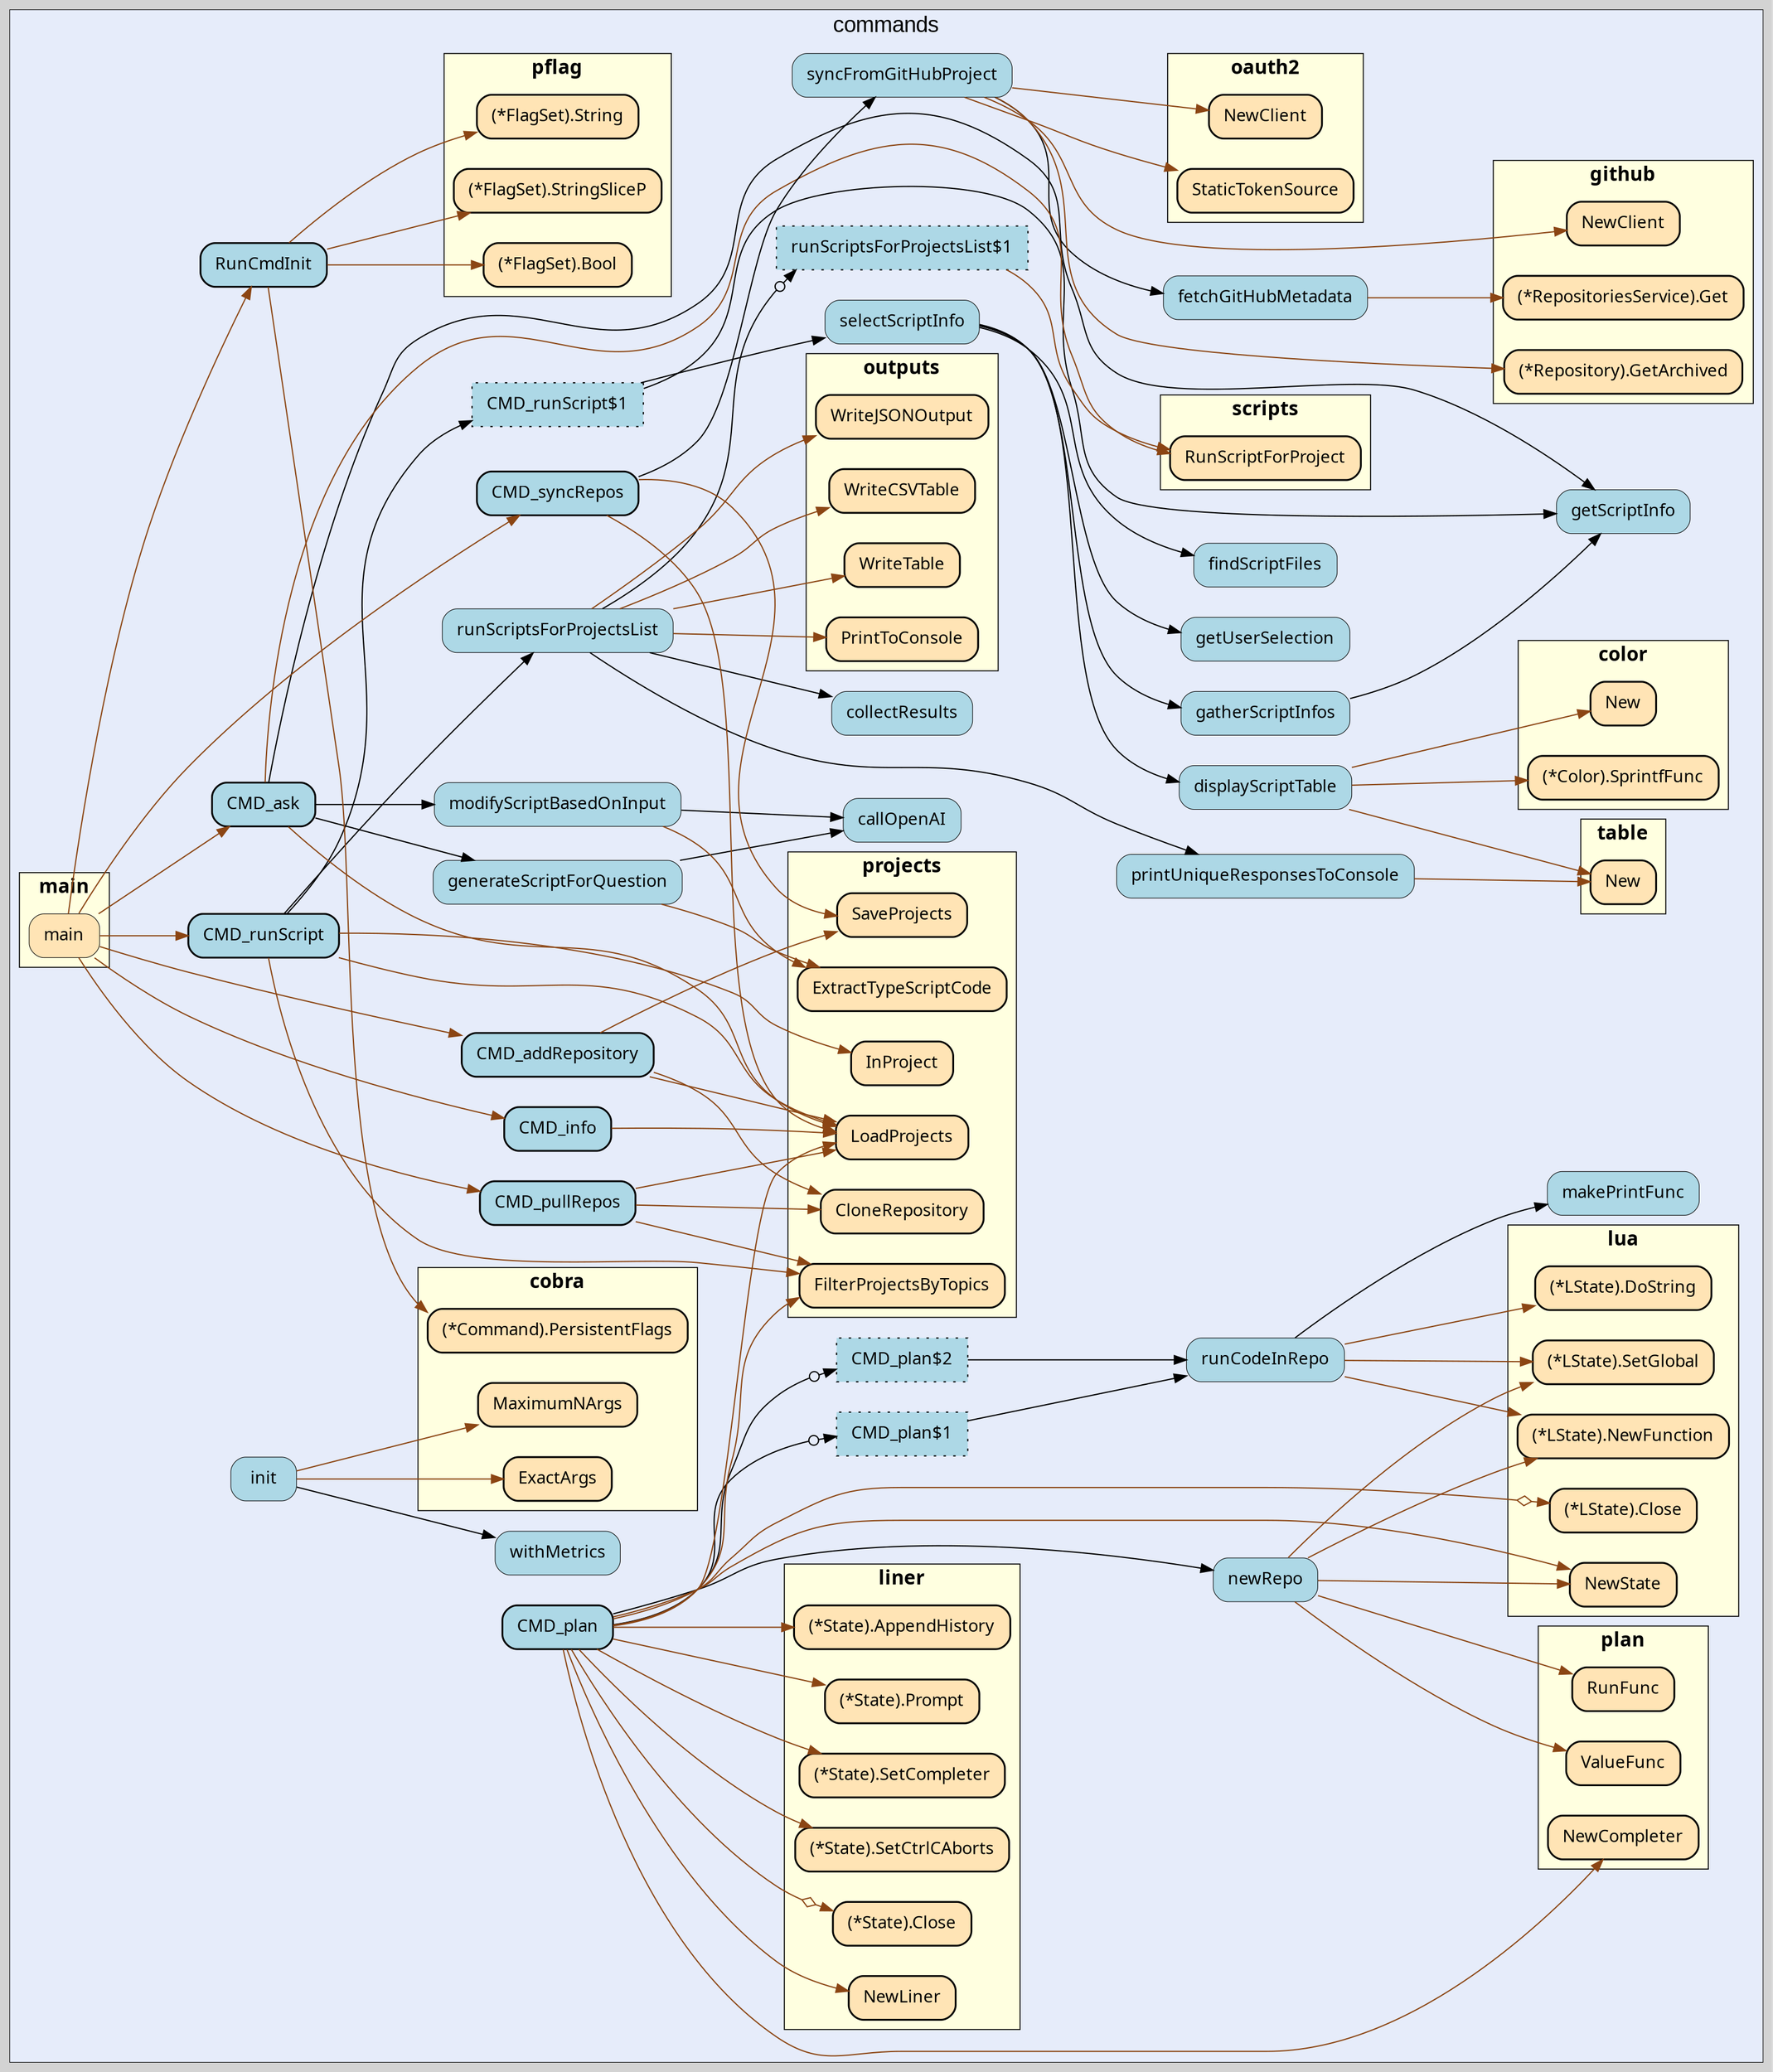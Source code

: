 digraph gocallvis {
    label="";
    labeljust="l";
    fontname="Arial";
    fontsize="14";
    rankdir="LR";
    bgcolor="lightgray";
    style="solid";
    penwidth="0.5";
    pad="0.0";
    nodesep="0.35";

    node [shape="box" style="filled,rounded" fillcolor="honeydew" fontname="Verdana" penwidth="1.0" margin="0.16,0.0"];
    edge [minlen="2"]

    subgraph "cluster_focus" {
        bgcolor="#e6ecfa";
label="commands";
labelloc="t";
labeljust="c";
fontsize="18";
        
        "github.com/wcatron/query-projects/internal/commands.CMD_runScript" [ label="CMD_runScript" penwidth="1.5" tooltip="github.com/wcatron/query-projects/internal/commands.CMD_runScript | defined in run.go:63\nat run.go:75: calling [github.com/wcatron/query-projects/internal/commands.CMD_runScript$1]\nat run.go:68: calling [github.com/wcatron/query-projects/internal/projects.FilterProjectsByTopics]\nat run.go:64: calling [github.com/wcatron/query-projects/internal/projects.LoadProjects]\nat run.go:85: calling [github.com/wcatron/query-projects/internal/commands.runScriptsForProjectsList]\nat run.go:80: calling [github.com/wcatron/query-projects/internal/projects.InProject]" fillcolor="lightblue" ]
        "github.com/wcatron/query-projects/internal/commands.CMD_runScript$1" [ tooltip="github.com/wcatron/query-projects/internal/commands.CMD_runScript$1 | defined in run.go:70\nat run.go:72: calling [github.com/wcatron/query-projects/internal/commands.getScriptInfo]\nat run.go:74: calling [github.com/wcatron/query-projects/internal/commands.selectScriptInfo]" fillcolor="lightblue" label="CMD_runScript$1" style="dotted,filled" ]
        "github.com/wcatron/query-projects/internal/commands.getScriptInfo" [ fillcolor="lightblue" label="getScriptInfo" penwidth="0.5" tooltip="github.com/wcatron/query-projects/internal/commands.getScriptInfo | defined in run.go:37" ]
        "github.com/wcatron/query-projects/internal/commands.selectScriptInfo" [ fillcolor="lightblue" label="selectScriptInfo" penwidth="0.5" tooltip="github.com/wcatron/query-projects/internal/commands.selectScriptInfo | defined in run.go:157\nat run.go:174: calling [github.com/wcatron/query-projects/internal/commands.getUserSelection]\nat run.go:159: calling [github.com/wcatron/query-projects/internal/commands.findScriptFiles]\nat run.go:165: calling [github.com/wcatron/query-projects/internal/commands.gatherScriptInfos]\nat run.go:171: calling [github.com/wcatron/query-projects/internal/commands.displayScriptTable]" ]
        "github.com/wcatron/query-projects/internal/commands.findScriptFiles" [ fillcolor="lightblue" label="findScriptFiles" penwidth="0.5" tooltip="github.com/wcatron/query-projects/internal/commands.findScriptFiles | defined in run.go:93" ]
        "github.com/wcatron/query-projects/internal/commands.gatherScriptInfos" [ fillcolor="lightblue" label="gatherScriptInfos" penwidth="0.5" tooltip="github.com/wcatron/query-projects/internal/commands.gatherScriptInfos | defined in run.go:114\nat run.go:117: calling [github.com/wcatron/query-projects/internal/commands.getScriptInfo]" ]
        "github.com/wcatron/query-projects/internal/commands.displayScriptTable" [ fillcolor="lightblue" label="displayScriptTable" penwidth="0.5" tooltip="github.com/wcatron/query-projects/internal/commands.displayScriptTable | defined in run.go:128\nat run.go:129: calling [github.com/fatih/color.New]\nat run.go:130: calling [github.com/fatih/color.New]\nat run.go:131: calling [github.com/rodaine/table.New]\nat run.go:129: calling [(*github.com/fatih/color.Color).SprintfFunc]\nat run.go:130: calling [(*github.com/fatih/color.Color).SprintfFunc]" ]
        "github.com/wcatron/query-projects/internal/commands.getUserSelection" [ fillcolor="lightblue" label="getUserSelection" penwidth="0.5" tooltip="github.com/wcatron/query-projects/internal/commands.getUserSelection | defined in run.go:145" ]
        "github.com/wcatron/query-projects/internal/commands.runScriptsForProjectsList$1" [ style="dotted,filled" tooltip="github.com/wcatron/query-projects/internal/commands.runScriptsForProjectsList$1 | defined in run.go:189\nat run.go:191: calling [github.com/wcatron/query-projects/internal/scripts.RunScriptForProject]" fillcolor="lightblue" label="runScriptsForProjectsList$1" ]
        "github.com/wcatron/query-projects/internal/commands.runScriptsForProjectsList" [ fillcolor="lightblue" label="runScriptsForProjectsList" penwidth="0.5" tooltip="github.com/wcatron/query-projects/internal/commands.runScriptsForProjectsList | defined in run.go:183\nat run.go:227: calling [github.com/wcatron/query-projects/internal/outputs.WriteCSVTable]\nat run.go:189: calling [github.com/wcatron/query-projects/internal/commands.runScriptsForProjectsList$1]\nat run.go:218: calling [github.com/wcatron/query-projects/internal/outputs.PrintToConsole]\nat run.go:203: calling [github.com/wcatron/query-projects/internal/commands.collectResults]\nat run.go:215: calling [github.com/wcatron/query-projects/internal/commands.printUniqueResponsesToConsole]\nat run.go:225: calling [github.com/wcatron/query-projects/internal/outputs.WriteTable]\nat run.go:229: calling [github.com/wcatron/query-projects/internal/outputs.WriteJSONOutput]" ]
        "github.com/wcatron/query-projects/internal/commands.collectResults" [ penwidth="0.5" tooltip="github.com/wcatron/query-projects/internal/commands.collectResults | defined in run.go:251" fillcolor="lightblue" label="collectResults" ]
        "github.com/wcatron/query-projects/internal/commands.printUniqueResponsesToConsole" [ penwidth="0.5" tooltip="github.com/wcatron/query-projects/internal/commands.printUniqueResponsesToConsole | defined in run.go:238\nat run.go:244: calling [github.com/rodaine/table.New]" fillcolor="lightblue" label="printUniqueResponsesToConsole" ]
        "github.com/wcatron/query-projects/internal/commands.CMD_info" [ penwidth="1.5" tooltip="github.com/wcatron/query-projects/internal/commands.CMD_info | defined in info.go:21\nat info.go:22: calling [github.com/wcatron/query-projects/internal/projects.LoadProjects]" fillcolor="lightblue" label="CMD_info" ]
        "github.com/wcatron/query-projects/internal/commands.syncFromGitHubProject" [ fillcolor="lightblue" label="syncFromGitHubProject" penwidth="0.5" tooltip="github.com/wcatron/query-projects/internal/commands.syncFromGitHubProject | defined in sync.go:35\nat sync.go:56: calling [(*github.com/google/go-github/v71/github.Repository).GetArchived]\nat sync.go:42: calling [golang.org/x/oauth2.StaticTokenSource]\nat sync.go:49: calling [github.com/wcatron/query-projects/internal/commands.fetchGitHubMetadata]\nat sync.go:45: calling [golang.org/x/oauth2.NewClient]\nat sync.go:46: calling [github.com/google/go-github/v71/github.NewClient]" ]
        "github.com/wcatron/query-projects/internal/commands.fetchGitHubMetadata" [ fillcolor="lightblue" label="fetchGitHubMetadata" penwidth="0.5" tooltip="github.com/wcatron/query-projects/internal/commands.fetchGitHubMetadata | defined in sync.go:66\nat sync.go:73: calling [(*github.com/google/go-github/v71/github.RepositoriesService).Get]" ]
        "github.com/wcatron/query-projects/internal/commands.generateScriptForQuestion" [ fillcolor="lightblue" label="generateScriptForQuestion" penwidth="0.5" tooltip="github.com/wcatron/query-projects/internal/commands.generateScriptForQuestion | defined in ask.go:170\nat ask.go:188: calling [github.com/wcatron/query-projects/internal/commands.callOpenAI]\nat ask.go:193: calling [github.com/wcatron/query-projects/internal/projects.ExtractTypeScriptCode]" ]
        "github.com/wcatron/query-projects/internal/commands.callOpenAI" [ label="callOpenAI" penwidth="0.5" tooltip="github.com/wcatron/query-projects/internal/commands.callOpenAI | defined in ask.go:110" fillcolor="lightblue" ]
        "github.com/wcatron/query-projects/internal/commands.CMD_ask" [ fillcolor="lightblue" label="CMD_ask" penwidth="1.5" tooltip="github.com/wcatron/query-projects/internal/commands.CMD_ask | defined in ask.go:37\nat ask.go:39: calling [github.com/wcatron/query-projects/internal/commands.generateScriptForQuestion]\nat ask.go:58: calling [github.com/wcatron/query-projects/internal/commands.getScriptInfo]\nat ask.go:94: calling [github.com/wcatron/query-projects/internal/commands.getScriptInfo]\nat ask.go:46: calling [github.com/wcatron/query-projects/internal/projects.LoadProjects]\nat ask.go:83: calling [github.com/wcatron/query-projects/internal/commands.modifyScriptBasedOnInput]\nat ask.go:62: calling [github.com/wcatron/query-projects/internal/scripts.RunScriptForProject]\nat ask.go:99: calling [github.com/wcatron/query-projects/internal/scripts.RunScriptForProject]" ]
        "github.com/wcatron/query-projects/internal/commands.modifyScriptBasedOnInput" [ tooltip="github.com/wcatron/query-projects/internal/commands.modifyScriptBasedOnInput | defined in ask.go:210\nat ask.go:219: calling [github.com/wcatron/query-projects/internal/commands.callOpenAI]\nat ask.go:224: calling [github.com/wcatron/query-projects/internal/projects.ExtractTypeScriptCode]" fillcolor="lightblue" label="modifyScriptBasedOnInput" penwidth="0.5" ]
        "github.com/wcatron/query-projects/internal/commands.CMD_addRepository" [ fillcolor="lightblue" label="CMD_addRepository" penwidth="1.5" tooltip="github.com/wcatron/query-projects/internal/commands.CMD_addRepository | defined in add.go:23\nat add.go:36: calling [github.com/wcatron/query-projects/internal/projects.CloneRepository]\nat add.go:24: calling [github.com/wcatron/query-projects/internal/projects.LoadProjects]\nat add.go:46: calling [github.com/wcatron/query-projects/internal/projects.SaveProjects]" ]
        "github.com/wcatron/query-projects/internal/commands.CMD_pullRepos" [ fillcolor="lightblue" label="CMD_pullRepos" penwidth="1.5" tooltip="github.com/wcatron/query-projects/internal/commands.CMD_pullRepos | defined in pull.go:20\nat pull.go:21: calling [github.com/wcatron/query-projects/internal/projects.LoadProjects]\nat pull.go:28: calling [github.com/wcatron/query-projects/internal/projects.CloneRepository]\nat pull.go:25: calling [github.com/wcatron/query-projects/internal/projects.FilterProjectsByTopics]" ]
        "github.com/wcatron/query-projects/internal/commands.CMD_syncRepos" [ fillcolor="lightblue" label="CMD_syncRepos" penwidth="1.5" tooltip="github.com/wcatron/query-projects/internal/commands.CMD_syncRepos | defined in sync.go:80\nat sync.go:106: calling [github.com/wcatron/query-projects/internal/projects.SaveProjects]\nat sync.go:81: calling [github.com/wcatron/query-projects/internal/projects.LoadProjects]\nat sync.go:93: calling [github.com/wcatron/query-projects/internal/commands.syncFromGitHubProject]" ]
        "github.com/wcatron/query-projects/internal/commands.RunCmdInit" [ fillcolor="lightblue" label="RunCmdInit" penwidth="1.5" tooltip="github.com/wcatron/query-projects/internal/commands.RunCmdInit | defined in run.go:56\nat run.go:58: calling [(*github.com/spf13/pflag.FlagSet).StringSliceP]\nat run.go:59: calling [(*github.com/spf13/pflag.FlagSet).StringSliceP]\nat run.go:57: calling [(*github.com/spf13/pflag.FlagSet).Bool]\nat run.go:57: calling [(*github.com/spf13/cobra.Command).PersistentFlags]\nat run.go:58: calling [(*github.com/spf13/cobra.Command).PersistentFlags]\nat run.go:59: calling [(*github.com/spf13/cobra.Command).PersistentFlags]\nat run.go:60: calling [(*github.com/spf13/cobra.Command).PersistentFlags]\nat run.go:60: calling [(*github.com/spf13/pflag.FlagSet).String]" ]
        "github.com/wcatron/query-projects/internal/commands.runCodeInRepo" [ tooltip="github.com/wcatron/query-projects/internal/commands.runCodeInRepo | defined in plan.go:107\nat plan.go:111: calling [(*github.com/yuin/gopher-lua.LState).SetGlobal]\nat plan.go:113: calling [(*github.com/yuin/gopher-lua.LState).DoString]\nat plan.go:111: calling [github.com/wcatron/query-projects/internal/commands.makePrintFunc]\nat plan.go:111: calling [(*github.com/yuin/gopher-lua.LState).NewFunction]" fillcolor="lightblue" label="runCodeInRepo" penwidth="0.5" ]
        "github.com/wcatron/query-projects/internal/commands.makePrintFunc" [ penwidth="0.5" tooltip="github.com/wcatron/query-projects/internal/commands.makePrintFunc | defined in plan.go:125" fillcolor="lightblue" label="makePrintFunc" ]
        "github.com/wcatron/query-projects/internal/commands.newRepo" [ fillcolor="lightblue" label="newRepo" penwidth="0.5" tooltip="github.com/wcatron/query-projects/internal/commands.newRepo | defined in plan.go:98\nat plan.go:102: calling [github.com/wcatron/query-projects/internal/plan.ValueFunc]\nat plan.go:99: calling [github.com/yuin/gopher-lua.NewState]\nat plan.go:101: calling [(*github.com/yuin/gopher-lua.LState).SetGlobal]\nat plan.go:102: calling [(*github.com/yuin/gopher-lua.LState).SetGlobal]\nat plan.go:103: calling [(*github.com/yuin/gopher-lua.LState).SetGlobal]\nat plan.go:101: calling [github.com/wcatron/query-projects/internal/plan.RunFunc]\nat plan.go:101: calling [(*github.com/yuin/gopher-lua.LState).NewFunction]\nat plan.go:102: calling [(*github.com/yuin/gopher-lua.LState).NewFunction]" ]
        "github.com/wcatron/query-projects/internal/commands.init" [ fillcolor="lightblue" label="init" penwidth="0.5" tooltip="github.com/wcatron/query-projects/internal/commands.init | defined in .:0\nat plan.go:20: calling [github.com/wcatron/query-projects/internal/commands.withMetrics]\nat pull.go:13: calling [github.com/wcatron/query-projects/internal/commands.withMetrics]\nat run.go:26: calling [github.com/wcatron/query-projects/internal/commands.withMetrics]\nat add.go:15: calling [github.com/spf13/cobra.ExactArgs]\nat plan.go:19: calling [github.com/spf13/cobra.MaximumNArgs]" ]
        "github.com/wcatron/query-projects/internal/commands.withMetrics" [ fillcolor="lightblue" label="withMetrics" penwidth="0.5" tooltip="github.com/wcatron/query-projects/internal/commands.withMetrics | defined in middleware.go:11" ]
        "github.com/wcatron/query-projects/internal/commands.CMD_plan" [ tooltip="github.com/wcatron/query-projects/internal/commands.CMD_plan | defined in plan.go:30\nat plan.go:78: calling [(*github.com/peterh/liner.State).Prompt]\nat plan.go:68: calling [github.com/peterh/liner.NewLiner]\nat plan.go:72: calling [github.com/wcatron/query-projects/internal/plan.NewCompleter]\nat plan.go:73: calling [(*github.com/peterh/liner.State).SetCompleter]\nat plan.go:93: calling [(*github.com/peterh/liner.State).AppendHistory]\nat plan.go:38: calling [github.com/wcatron/query-projects/internal/projects.FilterProjectsByTopics]\nat plan.go:32: calling [(*github.com/yuin/gopher-lua.LState).Close]\nat plan.go:31: calling [github.com/yuin/gopher-lua.NewState]\nat plan.go:86: calling [github.com/wcatron/query-projects/internal/commands.CMD_plan$2]\nat plan.go:34: calling [github.com/wcatron/query-projects/internal/projects.LoadProjects]\nat plan.go:69: calling [(*github.com/peterh/liner.State).Close]\nat plan.go:71: calling [(*github.com/peterh/liner.State).SetCtrlCAborts]\nat plan.go:58: calling [github.com/wcatron/query-projects/internal/commands.CMD_plan$1]\nat plan.go:45: calling [github.com/wcatron/query-projects/internal/commands.newRepo]" fillcolor="lightblue" label="CMD_plan" penwidth="1.5" ]
        "github.com/wcatron/query-projects/internal/commands.CMD_plan$1" [ fillcolor="lightblue" label="CMD_plan$1" style="dotted,filled" tooltip="github.com/wcatron/query-projects/internal/commands.CMD_plan$1 | defined in plan.go:58\nat plan.go:60: calling [github.com/wcatron/query-projects/internal/commands.runCodeInRepo]" ]
        "github.com/wcatron/query-projects/internal/commands.CMD_plan$2" [ fillcolor="lightblue" label="CMD_plan$2" style="dotted,filled" tooltip="github.com/wcatron/query-projects/internal/commands.CMD_plan$2 | defined in plan.go:86\nat plan.go:88: calling [github.com/wcatron/query-projects/internal/commands.runCodeInRepo]" ]
        
        subgraph "cluster_github.com/fatih/color" {
        penwidth="0.8";
fontsize="16";
style="filled";
fillcolor="lightyellow";
fontname="Tahoma bold";
rank="sink";
label="color";
tooltip="package: github.com/fatih/color";
URL="/?f=github.com/fatih/color";
        
        "github.com/fatih/color.New" [ penwidth="1.5" tooltip="github.com/fatih/color.New | defined in color.go:146" fillcolor="moccasin" label="New" ]
        "(*github.com/fatih/color.Color).SprintfFunc" [ fillcolor="moccasin" label="(*Color).SprintfFunc" penwidth="1.5" tooltip="(*github.com/fatih/color.Color).SprintfFunc | defined in color.go:392" ]
        
    }

        subgraph "cluster_github.com/google/go-github/v71/github" {
        URL="/?f=github.com/google/go-github/v71/github";
tooltip="package: github.com/google/go-github/v71/github";
style="filled";
fontname="Tahoma bold";
label="github";
penwidth="0.8";
fontsize="16";
fillcolor="lightyellow";
rank="sink";
        
        "github.com/google/go-github/v71/github.NewClient" [ fillcolor="moccasin" label="NewClient" penwidth="1.5" tooltip="github.com/google/go-github/v71/github.NewClient | defined in github.go:330" ]
        "(*github.com/google/go-github/v71/github.RepositoriesService).Get" [ fillcolor="moccasin" label="(*RepositoriesService).Get" penwidth="1.5" tooltip="(*github.com/google/go-github/v71/github.RepositoriesService).Get | defined in repos.go:630" ]
        "(*github.com/google/go-github/v71/github.Repository).GetArchived" [ fillcolor="moccasin" label="(*Repository).GetArchived" penwidth="1.5" tooltip="(*github.com/google/go-github/v71/github.Repository).GetArchived | defined in github-accessors.go:21514" ]
        
    }

        subgraph "cluster_github.com/peterh/liner" {
        fontsize="16";
style="filled";
fontname="Tahoma bold";
URL="/?f=github.com/peterh/liner";
tooltip="package: github.com/peterh/liner";
fillcolor="lightyellow";
rank="sink";
label="liner";
penwidth="0.8";
        
        "github.com/peterh/liner.NewLiner" [ penwidth="1.5" tooltip="github.com/peterh/liner.NewLiner | defined in input.go:35" fillcolor="moccasin" label="NewLiner" ]
        "(*github.com/peterh/liner.State).Close" [ label="(*State).Close" penwidth="1.5" tooltip="(*github.com/peterh/liner.State).Close | defined in input.go:357" fillcolor="moccasin" ]
        "(*github.com/peterh/liner.State).SetCtrlCAborts" [ penwidth="1.5" tooltip="(*github.com/peterh/liner.State).SetCtrlCAborts | defined in common.go:228" fillcolor="moccasin" label="(*State).SetCtrlCAborts" ]
        "(*github.com/peterh/liner.State).SetCompleter" [ fillcolor="moccasin" label="(*State).SetCompleter" penwidth="1.5" tooltip="(*github.com/peterh/liner.State).SetCompleter | defined in common.go:193" ]
        "(*github.com/peterh/liner.State).Prompt" [ fillcolor="moccasin" label="(*State).Prompt" penwidth="1.5" tooltip="(*github.com/peterh/liner.State).Prompt | defined in line.go:595" ]
        "(*github.com/peterh/liner.State).AppendHistory" [ fillcolor="moccasin" label="(*State).AppendHistory" penwidth="1.5" tooltip="(*github.com/peterh/liner.State).AppendHistory | defined in common.go:133" ]
        
    }

        subgraph "cluster_github.com/rodaine/table" {
        fontsize="16";
rank="sink";
label="table";
URL="/?f=github.com/rodaine/table";
tooltip="package: github.com/rodaine/table";
penwidth="0.8";
style="filled";
fillcolor="lightyellow";
fontname="Tahoma bold";
        
        "github.com/rodaine/table.New" [ penwidth="1.5" tooltip="github.com/rodaine/table.New | defined in table.go:142" fillcolor="moccasin" label="New" ]
        
    }

        subgraph "cluster_github.com/spf13/cobra" {
        penwidth="0.8";
fontsize="16";
fontname="Tahoma bold";
rank="sink";
label="cobra";
URL="/?f=github.com/spf13/cobra";
tooltip="package: github.com/spf13/cobra";
style="filled";
fillcolor="lightyellow";
        
        "(*github.com/spf13/cobra.Command).PersistentFlags" [ fillcolor="moccasin" label="(*Command).PersistentFlags" penwidth="1.5" tooltip="(*github.com/spf13/cobra.Command).PersistentFlags | defined in command.go:1770" ]
        "github.com/spf13/cobra.ExactArgs" [ fillcolor="moccasin" label="ExactArgs" penwidth="1.5" tooltip="github.com/spf13/cobra.ExactArgs | defined in args.go:94" ]
        "github.com/spf13/cobra.MaximumNArgs" [ tooltip="github.com/spf13/cobra.MaximumNArgs | defined in args.go:84" fillcolor="moccasin" label="MaximumNArgs" penwidth="1.5" ]
        
    }

        subgraph "cluster_github.com/spf13/pflag" {
        tooltip="package: github.com/spf13/pflag";
style="filled";
label="pflag";
URL="/?f=github.com/spf13/pflag";
penwidth="0.8";
fontsize="16";
fillcolor="lightyellow";
fontname="Tahoma bold";
rank="sink";
        
        "(*github.com/spf13/pflag.FlagSet).Bool" [ penwidth="1.5" tooltip="(*github.com/spf13/pflag.FlagSet).Bool | defined in bool.go:73" fillcolor="moccasin" label="(*FlagSet).Bool" ]
        "(*github.com/spf13/pflag.FlagSet).StringSliceP" [ penwidth="1.5" tooltip="(*github.com/spf13/pflag.FlagSet).StringSliceP | defined in string_slice.go:143" fillcolor="moccasin" label="(*FlagSet).StringSliceP" ]
        "(*github.com/spf13/pflag.FlagSet).String" [ fillcolor="moccasin" label="(*FlagSet).String" penwidth="1.5" tooltip="(*github.com/spf13/pflag.FlagSet).String | defined in string.go:58" ]
        
    }

        subgraph "cluster_github.com/wcatron/query-projects/callvis" {
        penwidth="0.8";
fontsize="16";
style="filled";
fillcolor="lightyellow";
fontname="Tahoma bold";
rank="sink";
label="main";
tooltip="package: github.com/wcatron/query-projects/callvis";
URL="/?f=github.com/wcatron/query-projects/callvis";
        
        "github.com/wcatron/query-projects/callvis.main" [ fillcolor="moccasin" label="main" penwidth="0.5" tooltip="github.com/wcatron/query-projects/callvis.main | defined in main.go:11\nat main.go:21: calling [github.com/wcatron/query-projects/internal/commands.RunCmdInit]\nat main.go:15: calling [github.com/wcatron/query-projects/internal/commands.CMD_info]\nat main.go:17: calling [github.com/wcatron/query-projects/internal/commands.CMD_syncRepos]\nat main.go:14: calling [github.com/wcatron/query-projects/internal/commands.CMD_addRepository]\nat main.go:16: calling [github.com/wcatron/query-projects/internal/commands.CMD_pullRepos]\nat main.go:13: calling [github.com/wcatron/query-projects/internal/commands.CMD_runScript]\nat main.go:18: calling [github.com/wcatron/query-projects/internal/commands.CMD_ask]" ]
        
    }

        subgraph "cluster_github.com/wcatron/query-projects/internal/outputs" {
        tooltip="package: github.com/wcatron/query-projects/internal/outputs";
penwidth="0.8";
style="filled";
fillcolor="lightyellow";
fontname="Tahoma bold";
fontsize="16";
rank="sink";
label="outputs";
URL="/?f=github.com/wcatron/query-projects/internal/outputs";
        
        "github.com/wcatron/query-projects/internal/outputs.PrintToConsole" [ fillcolor="moccasin" label="PrintToConsole" penwidth="1.5" tooltip="github.com/wcatron/query-projects/internal/outputs.PrintToConsole | defined in markdown.go:36" ]
        "github.com/wcatron/query-projects/internal/outputs.WriteTable" [ fillcolor="moccasin" label="WriteTable" penwidth="1.5" tooltip="github.com/wcatron/query-projects/internal/outputs.WriteTable | defined in markdown.go:49" ]
        "github.com/wcatron/query-projects/internal/outputs.WriteCSVTable" [ fillcolor="moccasin" label="WriteCSVTable" penwidth="1.5" tooltip="github.com/wcatron/query-projects/internal/outputs.WriteCSVTable | defined in csv.go:22" ]
        "github.com/wcatron/query-projects/internal/outputs.WriteJSONOutput" [ label="WriteJSONOutput" penwidth="1.5" tooltip="github.com/wcatron/query-projects/internal/outputs.WriteJSONOutput | defined in json.go:14" fillcolor="moccasin" ]
        
    }

        subgraph "cluster_github.com/wcatron/query-projects/internal/plan" {
        fillcolor="lightyellow";
fontname="Tahoma bold";
rank="sink";
label="plan";
URL="/?f=github.com/wcatron/query-projects/internal/plan";
penwidth="0.8";
fontsize="16";
style="filled";
tooltip="package: github.com/wcatron/query-projects/internal/plan";
        
        "github.com/wcatron/query-projects/internal/plan.RunFunc" [ fillcolor="moccasin" label="RunFunc" penwidth="1.5" tooltip="github.com/wcatron/query-projects/internal/plan.RunFunc | defined in functions.go:18" ]
        "github.com/wcatron/query-projects/internal/plan.ValueFunc" [ fillcolor="moccasin" label="ValueFunc" penwidth="1.5" tooltip="github.com/wcatron/query-projects/internal/plan.ValueFunc | defined in functions.go:38" ]
        "github.com/wcatron/query-projects/internal/plan.NewCompleter" [ fillcolor="moccasin" label="NewCompleter" penwidth="1.5" tooltip="github.com/wcatron/query-projects/internal/plan.NewCompleter | defined in completer.go:18" ]
        
    }

        subgraph "cluster_github.com/wcatron/query-projects/internal/projects" {
        fillcolor="lightyellow";
fontname="Tahoma bold";
rank="sink";
label="projects";
tooltip="package: github.com/wcatron/query-projects/internal/projects";
penwidth="0.8";
fontsize="16";
style="filled";
URL="/?f=github.com/wcatron/query-projects/internal/projects";
        
        "github.com/wcatron/query-projects/internal/projects.LoadProjects" [ penwidth="1.5" tooltip="github.com/wcatron/query-projects/internal/projects.LoadProjects | defined in projects.go:133" fillcolor="moccasin" label="LoadProjects" ]
        "github.com/wcatron/query-projects/internal/projects.FilterProjectsByTopics" [ penwidth="1.5" tooltip="github.com/wcatron/query-projects/internal/projects.FilterProjectsByTopics | defined in projects.go:31" fillcolor="moccasin" label="FilterProjectsByTopics" ]
        "github.com/wcatron/query-projects/internal/projects.InProject" [ fillcolor="moccasin" label="InProject" penwidth="1.5" tooltip="github.com/wcatron/query-projects/internal/projects.InProject | defined in projects.go:121" ]
        "github.com/wcatron/query-projects/internal/projects.ExtractTypeScriptCode" [ fillcolor="moccasin" label="ExtractTypeScriptCode" penwidth="1.5" tooltip="github.com/wcatron/query-projects/internal/projects.ExtractTypeScriptCode | defined in projects.go:202" ]
        "github.com/wcatron/query-projects/internal/projects.CloneRepository" [ fillcolor="moccasin" label="CloneRepository" penwidth="1.5" tooltip="github.com/wcatron/query-projects/internal/projects.CloneRepository | defined in projects.go:167" ]
        "github.com/wcatron/query-projects/internal/projects.SaveProjects" [ fillcolor="moccasin" label="SaveProjects" penwidth="1.5" tooltip="github.com/wcatron/query-projects/internal/projects.SaveProjects | defined in projects.go:157" ]
        
    }

        subgraph "cluster_github.com/wcatron/query-projects/internal/scripts" {
        penwidth="0.8";
fontsize="16";
fontname="Tahoma bold";
rank="sink";
label="scripts";
URL="/?f=github.com/wcatron/query-projects/internal/scripts";
style="filled";
fillcolor="lightyellow";
tooltip="package: github.com/wcatron/query-projects/internal/scripts";
        
        "github.com/wcatron/query-projects/internal/scripts.RunScriptForProject" [ fillcolor="moccasin" label="RunScriptForProject" penwidth="1.5" tooltip="github.com/wcatron/query-projects/internal/scripts.RunScriptForProject | defined in runner.go:35" ]
        
    }

        subgraph "cluster_github.com/yuin/gopher-lua" {
        URL="/?f=github.com/yuin/gopher-lua";
style="filled";
rank="sink";
label="lua";
tooltip="package: github.com/yuin/gopher-lua";
penwidth="0.8";
fontsize="16";
fillcolor="lightyellow";
fontname="Tahoma bold";
        
        "(*github.com/yuin/gopher-lua.LState).NewFunction" [ fillcolor="moccasin" label="(*LState).NewFunction" penwidth="1.5" tooltip="(*github.com/yuin/gopher-lua.LState).NewFunction | defined in state.go:1638" ]
        "(*github.com/yuin/gopher-lua.LState).SetGlobal" [ fillcolor="moccasin" label="(*LState).SetGlobal" penwidth="1.5" tooltip="(*github.com/yuin/gopher-lua.LState).SetGlobal | defined in state.go:1944" ]
        "(*github.com/yuin/gopher-lua.LState).DoString" [ tooltip="(*github.com/yuin/gopher-lua.LState).DoString | defined in auxlib.go:405" fillcolor="moccasin" label="(*LState).DoString" penwidth="1.5" ]
        "github.com/yuin/gopher-lua.NewState" [ label="NewState" penwidth="1.5" tooltip="github.com/yuin/gopher-lua.NewState | defined in state.go:1406" fillcolor="moccasin" ]
        "(*github.com/yuin/gopher-lua.LState).Close" [ label="(*LState).Close" penwidth="1.5" tooltip="(*github.com/yuin/gopher-lua.LState).Close | defined in state.go:1441" fillcolor="moccasin" ]
        
    }

        subgraph "cluster_golang.org/x/oauth2" {
        penwidth="0.8";
fontname="Tahoma bold";
rank="sink";
label="oauth2";
URL="/?f=golang.org/x/oauth2";
tooltip="package: golang.org/x/oauth2";
fontsize="16";
style="filled";
fillcolor="lightyellow";
        
        "golang.org/x/oauth2.StaticTokenSource" [ penwidth="1.5" tooltip="golang.org/x/oauth2.StaticTokenSource | defined in oauth2.go:327" fillcolor="moccasin" label="StaticTokenSource" ]
        "golang.org/x/oauth2.NewClient" [ fillcolor="moccasin" label="NewClient" penwidth="1.5" tooltip="golang.org/x/oauth2.NewClient | defined in oauth2.go:354" ]
        
    }

    }

    "github.com/wcatron/query-projects/internal/commands.CMD_plan$1" -> "github.com/wcatron/query-projects/internal/commands.runCodeInRepo" [ tooltip="at plan.go:60: calling [github.com/wcatron/query-projects/internal/commands.runCodeInRepo]" ]
    "github.com/wcatron/query-projects/internal/commands.CMD_plan" -> "(*github.com/peterh/liner.State).Prompt" [ color="saddlebrown" tooltip="at plan.go:78: calling [(*github.com/peterh/liner.State).Prompt]" ]
    "github.com/wcatron/query-projects/internal/commands.displayScriptTable" -> "github.com/fatih/color.New" [ color="saddlebrown" tooltip="at run.go:129: calling [github.com/fatih/color.New]\nat run.go:130: calling [github.com/fatih/color.New]" ]
    "github.com/wcatron/query-projects/internal/commands.selectScriptInfo" -> "github.com/wcatron/query-projects/internal/commands.getUserSelection" [ tooltip="at run.go:174: calling [github.com/wcatron/query-projects/internal/commands.getUserSelection]" ]
    "github.com/wcatron/query-projects/internal/commands.CMD_runScript" -> "github.com/wcatron/query-projects/internal/commands.CMD_runScript$1" [ tooltip="at run.go:75: calling [github.com/wcatron/query-projects/internal/commands.CMD_runScript$1]" ]
    "github.com/wcatron/query-projects/internal/commands.syncFromGitHubProject" -> "(*github.com/google/go-github/v71/github.Repository).GetArchived" [ color="saddlebrown" tooltip="at sync.go:56: calling [(*github.com/google/go-github/v71/github.Repository).GetArchived]" ]
    "github.com/wcatron/query-projects/internal/commands.CMD_addRepository" -> "github.com/wcatron/query-projects/internal/projects.CloneRepository" [ color="saddlebrown" tooltip="at add.go:36: calling [github.com/wcatron/query-projects/internal/projects.CloneRepository]" ]
    "github.com/wcatron/query-projects/internal/commands.CMD_pullRepos" -> "github.com/wcatron/query-projects/internal/projects.LoadProjects" [ color="saddlebrown" tooltip="at pull.go:21: calling [github.com/wcatron/query-projects/internal/projects.LoadProjects]" ]
    "github.com/wcatron/query-projects/internal/commands.RunCmdInit" -> "(*github.com/spf13/pflag.FlagSet).StringSliceP" [ color="saddlebrown" tooltip="at run.go:58: calling [(*github.com/spf13/pflag.FlagSet).StringSliceP]\nat run.go:59: calling [(*github.com/spf13/pflag.FlagSet).StringSliceP]" ]
    "github.com/wcatron/query-projects/internal/commands.runCodeInRepo" -> "(*github.com/yuin/gopher-lua.LState).SetGlobal" [ color="saddlebrown" tooltip="at plan.go:111: calling [(*github.com/yuin/gopher-lua.LState).SetGlobal]" ]
    "github.com/wcatron/query-projects/internal/commands.CMD_info" -> "github.com/wcatron/query-projects/internal/projects.LoadProjects" [ color="saddlebrown" tooltip="at info.go:22: calling [github.com/wcatron/query-projects/internal/projects.LoadProjects]" ]
    "github.com/wcatron/query-projects/internal/commands.syncFromGitHubProject" -> "golang.org/x/oauth2.StaticTokenSource" [ color="saddlebrown" tooltip="at sync.go:42: calling [golang.org/x/oauth2.StaticTokenSource]" ]
    "github.com/wcatron/query-projects/internal/commands.CMD_pullRepos" -> "github.com/wcatron/query-projects/internal/projects.CloneRepository" [ color="saddlebrown" tooltip="at pull.go:28: calling [github.com/wcatron/query-projects/internal/projects.CloneRepository]" ]
    "github.com/wcatron/query-projects/internal/commands.CMD_syncRepos" -> "github.com/wcatron/query-projects/internal/projects.SaveProjects" [ color="saddlebrown" tooltip="at sync.go:106: calling [github.com/wcatron/query-projects/internal/projects.SaveProjects]" ]
    "github.com/wcatron/query-projects/internal/commands.newRepo" -> "github.com/wcatron/query-projects/internal/plan.ValueFunc" [ color="saddlebrown" tooltip="at plan.go:102: calling [github.com/wcatron/query-projects/internal/plan.ValueFunc]" ]
    "github.com/wcatron/query-projects/internal/commands.CMD_plan" -> "github.com/peterh/liner.NewLiner" [ color="saddlebrown" tooltip="at plan.go:68: calling [github.com/peterh/liner.NewLiner]" ]
    "github.com/wcatron/query-projects/internal/commands.CMD_plan" -> "github.com/wcatron/query-projects/internal/plan.NewCompleter" [ color="saddlebrown" tooltip="at plan.go:72: calling [github.com/wcatron/query-projects/internal/plan.NewCompleter]" ]
    "github.com/wcatron/query-projects/internal/commands.CMD_plan$2" -> "github.com/wcatron/query-projects/internal/commands.runCodeInRepo" [ tooltip="at plan.go:88: calling [github.com/wcatron/query-projects/internal/commands.runCodeInRepo]" ]
    "github.com/wcatron/query-projects/internal/commands.generateScriptForQuestion" -> "github.com/wcatron/query-projects/internal/commands.callOpenAI" [ tooltip="at ask.go:188: calling [github.com/wcatron/query-projects/internal/commands.callOpenAI]" ]
    "github.com/wcatron/query-projects/internal/commands.CMD_syncRepos" -> "github.com/wcatron/query-projects/internal/projects.LoadProjects" [ color="saddlebrown" tooltip="at sync.go:81: calling [github.com/wcatron/query-projects/internal/projects.LoadProjects]" ]
    "github.com/wcatron/query-projects/callvis.main" -> "github.com/wcatron/query-projects/internal/commands.RunCmdInit" [ color="saddlebrown" tooltip="at main.go:21: calling [github.com/wcatron/query-projects/internal/commands.RunCmdInit]" ]
    "github.com/wcatron/query-projects/internal/commands.runCodeInRepo" -> "(*github.com/yuin/gopher-lua.LState).DoString" [ color="saddlebrown" tooltip="at plan.go:113: calling [(*github.com/yuin/gopher-lua.LState).DoString]" ]
    "github.com/wcatron/query-projects/internal/commands.newRepo" -> "github.com/yuin/gopher-lua.NewState" [ color="saddlebrown" tooltip="at plan.go:99: calling [github.com/yuin/gopher-lua.NewState]" ]
    "github.com/wcatron/query-projects/internal/commands.CMD_plan" -> "(*github.com/peterh/liner.State).SetCompleter" [ color="saddlebrown" tooltip="at plan.go:73: calling [(*github.com/peterh/liner.State).SetCompleter]" ]
    "github.com/wcatron/query-projects/internal/commands.gatherScriptInfos" -> "github.com/wcatron/query-projects/internal/commands.getScriptInfo" [ tooltip="at run.go:117: calling [github.com/wcatron/query-projects/internal/commands.getScriptInfo]" ]
    "github.com/wcatron/query-projects/internal/commands.runScriptsForProjectsList$1" -> "github.com/wcatron/query-projects/internal/scripts.RunScriptForProject" [ color="saddlebrown" tooltip="at run.go:191: calling [github.com/wcatron/query-projects/internal/scripts.RunScriptForProject]" ]
    "github.com/wcatron/query-projects/internal/commands.fetchGitHubMetadata" -> "(*github.com/google/go-github/v71/github.RepositoriesService).Get" [ color="saddlebrown" tooltip="at sync.go:73: calling [(*github.com/google/go-github/v71/github.RepositoriesService).Get]" ]
    "github.com/wcatron/query-projects/callvis.main" -> "github.com/wcatron/query-projects/internal/commands.CMD_info" [ color="saddlebrown" tooltip="at main.go:15: calling [github.com/wcatron/query-projects/internal/commands.CMD_info]" ]
    "github.com/wcatron/query-projects/callvis.main" -> "github.com/wcatron/query-projects/internal/commands.CMD_syncRepos" [ color="saddlebrown" tooltip="at main.go:17: calling [github.com/wcatron/query-projects/internal/commands.CMD_syncRepos]" ]
    "github.com/wcatron/query-projects/internal/commands.RunCmdInit" -> "(*github.com/spf13/pflag.FlagSet).Bool" [ tooltip="at run.go:57: calling [(*github.com/spf13/pflag.FlagSet).Bool]" color="saddlebrown" ]
    "github.com/wcatron/query-projects/internal/commands.init" -> "github.com/wcatron/query-projects/internal/commands.withMetrics" [ tooltip="at plan.go:20: calling [github.com/wcatron/query-projects/internal/commands.withMetrics]\nat pull.go:13: calling [github.com/wcatron/query-projects/internal/commands.withMetrics]\nat run.go:26: calling [github.com/wcatron/query-projects/internal/commands.withMetrics]" ]
    "github.com/wcatron/query-projects/internal/commands.CMD_plan" -> "(*github.com/peterh/liner.State).AppendHistory" [ color="saddlebrown" tooltip="at plan.go:93: calling [(*github.com/peterh/liner.State).AppendHistory]" ]
    "github.com/wcatron/query-projects/internal/commands.CMD_runScript" -> "github.com/wcatron/query-projects/internal/projects.FilterProjectsByTopics" [ color="saddlebrown" tooltip="at run.go:68: calling [github.com/wcatron/query-projects/internal/projects.FilterProjectsByTopics]" ]
    "github.com/wcatron/query-projects/internal/commands.CMD_runScript$1" -> "github.com/wcatron/query-projects/internal/commands.getScriptInfo" [ tooltip="at run.go:72: calling [github.com/wcatron/query-projects/internal/commands.getScriptInfo]" ]
    "github.com/wcatron/query-projects/internal/commands.CMD_runScript$1" -> "github.com/wcatron/query-projects/internal/commands.selectScriptInfo" [ tooltip="at run.go:74: calling [github.com/wcatron/query-projects/internal/commands.selectScriptInfo]" ]
    "github.com/wcatron/query-projects/internal/commands.runScriptsForProjectsList" -> "github.com/wcatron/query-projects/internal/outputs.WriteCSVTable" [ color="saddlebrown" tooltip="at run.go:227: calling [github.com/wcatron/query-projects/internal/outputs.WriteCSVTable]" ]
    "github.com/wcatron/query-projects/callvis.main" -> "github.com/wcatron/query-projects/internal/commands.CMD_addRepository" [ color="saddlebrown" tooltip="at main.go:14: calling [github.com/wcatron/query-projects/internal/commands.CMD_addRepository]" ]
    "github.com/wcatron/query-projects/internal/commands.newRepo" -> "(*github.com/yuin/gopher-lua.LState).SetGlobal" [ color="saddlebrown" tooltip="at plan.go:101: calling [(*github.com/yuin/gopher-lua.LState).SetGlobal]\nat plan.go:102: calling [(*github.com/yuin/gopher-lua.LState).SetGlobal]\nat plan.go:103: calling [(*github.com/yuin/gopher-lua.LState).SetGlobal]" ]
    "github.com/wcatron/query-projects/internal/commands.CMD_plan" -> "github.com/wcatron/query-projects/internal/projects.FilterProjectsByTopics" [ color="saddlebrown" tooltip="at plan.go:38: calling [github.com/wcatron/query-projects/internal/projects.FilterProjectsByTopics]" ]
    "github.com/wcatron/query-projects/internal/commands.CMD_runScript" -> "github.com/wcatron/query-projects/internal/projects.LoadProjects" [ color="saddlebrown" tooltip="at run.go:64: calling [github.com/wcatron/query-projects/internal/projects.LoadProjects]" ]
    "github.com/wcatron/query-projects/internal/commands.selectScriptInfo" -> "github.com/wcatron/query-projects/internal/commands.findScriptFiles" [ tooltip="at run.go:159: calling [github.com/wcatron/query-projects/internal/commands.findScriptFiles]" ]
    "github.com/wcatron/query-projects/internal/commands.selectScriptInfo" -> "github.com/wcatron/query-projects/internal/commands.gatherScriptInfos" [ tooltip="at run.go:165: calling [github.com/wcatron/query-projects/internal/commands.gatherScriptInfos]" ]
    "github.com/wcatron/query-projects/internal/commands.CMD_ask" -> "github.com/wcatron/query-projects/internal/commands.generateScriptForQuestion" [ tooltip="at ask.go:39: calling [github.com/wcatron/query-projects/internal/commands.generateScriptForQuestion]" ]
    "github.com/wcatron/query-projects/internal/commands.runCodeInRepo" -> "github.com/wcatron/query-projects/internal/commands.makePrintFunc" [ tooltip="at plan.go:111: calling [github.com/wcatron/query-projects/internal/commands.makePrintFunc]" ]
    "github.com/wcatron/query-projects/internal/commands.CMD_plan" -> "(*github.com/yuin/gopher-lua.LState).Close" [ arrowhead="normalnoneodiamond" color="saddlebrown" tooltip="at plan.go:32: calling [(*github.com/yuin/gopher-lua.LState).Close]" ]
    "github.com/wcatron/query-projects/internal/commands.CMD_addRepository" -> "github.com/wcatron/query-projects/internal/projects.LoadProjects" [ color="saddlebrown" tooltip="at add.go:24: calling [github.com/wcatron/query-projects/internal/projects.LoadProjects]" ]
    "github.com/wcatron/query-projects/internal/commands.RunCmdInit" -> "(*github.com/spf13/cobra.Command).PersistentFlags" [ color="saddlebrown" tooltip="at run.go:57: calling [(*github.com/spf13/cobra.Command).PersistentFlags]\nat run.go:58: calling [(*github.com/spf13/cobra.Command).PersistentFlags]\nat run.go:59: calling [(*github.com/spf13/cobra.Command).PersistentFlags]\nat run.go:60: calling [(*github.com/spf13/cobra.Command).PersistentFlags]" ]
    "github.com/wcatron/query-projects/internal/commands.selectScriptInfo" -> "github.com/wcatron/query-projects/internal/commands.displayScriptTable" [ tooltip="at run.go:171: calling [github.com/wcatron/query-projects/internal/commands.displayScriptTable]" ]
    "github.com/wcatron/query-projects/internal/commands.printUniqueResponsesToConsole" -> "github.com/rodaine/table.New" [ color="saddlebrown" tooltip="at run.go:244: calling [github.com/rodaine/table.New]" ]
    "github.com/wcatron/query-projects/internal/commands.syncFromGitHubProject" -> "github.com/wcatron/query-projects/internal/commands.fetchGitHubMetadata" [ tooltip="at sync.go:49: calling [github.com/wcatron/query-projects/internal/commands.fetchGitHubMetadata]" ]
    "github.com/wcatron/query-projects/internal/commands.CMD_ask" -> "github.com/wcatron/query-projects/internal/commands.getScriptInfo" [ tooltip="at ask.go:58: calling [github.com/wcatron/query-projects/internal/commands.getScriptInfo]\nat ask.go:94: calling [github.com/wcatron/query-projects/internal/commands.getScriptInfo]" ]
    "github.com/wcatron/query-projects/internal/commands.CMD_pullRepos" -> "github.com/wcatron/query-projects/internal/projects.FilterProjectsByTopics" [ color="saddlebrown" tooltip="at pull.go:25: calling [github.com/wcatron/query-projects/internal/projects.FilterProjectsByTopics]" ]
    "github.com/wcatron/query-projects/callvis.main" -> "github.com/wcatron/query-projects/internal/commands.CMD_pullRepos" [ color="saddlebrown" tooltip="at main.go:16: calling [github.com/wcatron/query-projects/internal/commands.CMD_pullRepos]" ]
    "github.com/wcatron/query-projects/internal/commands.runCodeInRepo" -> "(*github.com/yuin/gopher-lua.LState).NewFunction" [ color="saddlebrown" tooltip="at plan.go:111: calling [(*github.com/yuin/gopher-lua.LState).NewFunction]" ]
    "github.com/wcatron/query-projects/internal/commands.newRepo" -> "github.com/wcatron/query-projects/internal/plan.RunFunc" [ color="saddlebrown" tooltip="at plan.go:101: calling [github.com/wcatron/query-projects/internal/plan.RunFunc]" ]
    "github.com/wcatron/query-projects/internal/commands.syncFromGitHubProject" -> "golang.org/x/oauth2.NewClient" [ color="saddlebrown" tooltip="at sync.go:45: calling [golang.org/x/oauth2.NewClient]" ]
    "github.com/wcatron/query-projects/internal/commands.newRepo" -> "(*github.com/yuin/gopher-lua.LState).NewFunction" [ color="saddlebrown" tooltip="at plan.go:101: calling [(*github.com/yuin/gopher-lua.LState).NewFunction]\nat plan.go:102: calling [(*github.com/yuin/gopher-lua.LState).NewFunction]" ]
    "github.com/wcatron/query-projects/internal/commands.runScriptsForProjectsList" -> "github.com/wcatron/query-projects/internal/commands.runScriptsForProjectsList$1" [ arrowhead="normalnoneodot" tooltip="at run.go:189: calling [github.com/wcatron/query-projects/internal/commands.runScriptsForProjectsList$1]" ]
    "github.com/wcatron/query-projects/internal/commands.CMD_runScript" -> "github.com/wcatron/query-projects/internal/commands.runScriptsForProjectsList" [ tooltip="at run.go:85: calling [github.com/wcatron/query-projects/internal/commands.runScriptsForProjectsList]" ]
    "github.com/wcatron/query-projects/internal/commands.generateScriptForQuestion" -> "github.com/wcatron/query-projects/internal/projects.ExtractTypeScriptCode" [ color="saddlebrown" tooltip="at ask.go:193: calling [github.com/wcatron/query-projects/internal/projects.ExtractTypeScriptCode]" ]
    "github.com/wcatron/query-projects/internal/commands.runScriptsForProjectsList" -> "github.com/wcatron/query-projects/internal/outputs.PrintToConsole" [ tooltip="at run.go:218: calling [github.com/wcatron/query-projects/internal/outputs.PrintToConsole]" color="saddlebrown" ]
    "github.com/wcatron/query-projects/internal/commands.CMD_ask" -> "github.com/wcatron/query-projects/internal/projects.LoadProjects" [ color="saddlebrown" tooltip="at ask.go:46: calling [github.com/wcatron/query-projects/internal/projects.LoadProjects]" ]
    "github.com/wcatron/query-projects/internal/commands.modifyScriptBasedOnInput" -> "github.com/wcatron/query-projects/internal/commands.callOpenAI" [ tooltip="at ask.go:219: calling [github.com/wcatron/query-projects/internal/commands.callOpenAI]" ]
    "github.com/wcatron/query-projects/internal/commands.CMD_ask" -> "github.com/wcatron/query-projects/internal/commands.modifyScriptBasedOnInput" [ tooltip="at ask.go:83: calling [github.com/wcatron/query-projects/internal/commands.modifyScriptBasedOnInput]" ]
    "github.com/wcatron/query-projects/internal/commands.CMD_plan" -> "github.com/yuin/gopher-lua.NewState" [ tooltip="at plan.go:31: calling [github.com/yuin/gopher-lua.NewState]" color="saddlebrown" ]
    "github.com/wcatron/query-projects/internal/commands.CMD_runScript" -> "github.com/wcatron/query-projects/internal/projects.InProject" [ tooltip="at run.go:80: calling [github.com/wcatron/query-projects/internal/projects.InProject]" color="saddlebrown" ]
    "github.com/wcatron/query-projects/internal/commands.runScriptsForProjectsList" -> "github.com/wcatron/query-projects/internal/commands.collectResults" [ tooltip="at run.go:203: calling [github.com/wcatron/query-projects/internal/commands.collectResults]" ]
    "github.com/wcatron/query-projects/internal/commands.CMD_plan" -> "github.com/wcatron/query-projects/internal/commands.CMD_plan$2" [ arrowhead="normalnoneodot" tooltip="at plan.go:86: calling [github.com/wcatron/query-projects/internal/commands.CMD_plan$2]" ]
    "github.com/wcatron/query-projects/internal/commands.displayScriptTable" -> "github.com/rodaine/table.New" [ color="saddlebrown" tooltip="at run.go:131: calling [github.com/rodaine/table.New]" ]
    "github.com/wcatron/query-projects/internal/commands.CMD_ask" -> "github.com/wcatron/query-projects/internal/scripts.RunScriptForProject" [ color="saddlebrown" tooltip="at ask.go:62: calling [github.com/wcatron/query-projects/internal/scripts.RunScriptForProject]\nat ask.go:99: calling [github.com/wcatron/query-projects/internal/scripts.RunScriptForProject]" ]
    "github.com/wcatron/query-projects/callvis.main" -> "github.com/wcatron/query-projects/internal/commands.CMD_runScript" [ color="saddlebrown" tooltip="at main.go:13: calling [github.com/wcatron/query-projects/internal/commands.CMD_runScript]" ]
    "github.com/wcatron/query-projects/internal/commands.CMD_syncRepos" -> "github.com/wcatron/query-projects/internal/commands.syncFromGitHubProject" [ tooltip="at sync.go:93: calling [github.com/wcatron/query-projects/internal/commands.syncFromGitHubProject]" ]
    "github.com/wcatron/query-projects/internal/commands.CMD_plan" -> "github.com/wcatron/query-projects/internal/projects.LoadProjects" [ color="saddlebrown" tooltip="at plan.go:34: calling [github.com/wcatron/query-projects/internal/projects.LoadProjects]" ]
    "github.com/wcatron/query-projects/internal/commands.displayScriptTable" -> "(*github.com/fatih/color.Color).SprintfFunc" [ color="saddlebrown" tooltip="at run.go:129: calling [(*github.com/fatih/color.Color).SprintfFunc]\nat run.go:130: calling [(*github.com/fatih/color.Color).SprintfFunc]" ]
    "github.com/wcatron/query-projects/internal/commands.modifyScriptBasedOnInput" -> "github.com/wcatron/query-projects/internal/projects.ExtractTypeScriptCode" [ color="saddlebrown" tooltip="at ask.go:224: calling [github.com/wcatron/query-projects/internal/projects.ExtractTypeScriptCode]" ]
    "github.com/wcatron/query-projects/callvis.main" -> "github.com/wcatron/query-projects/internal/commands.CMD_ask" [ color="saddlebrown" tooltip="at main.go:18: calling [github.com/wcatron/query-projects/internal/commands.CMD_ask]" ]
    "github.com/wcatron/query-projects/internal/commands.CMD_plan" -> "(*github.com/peterh/liner.State).Close" [ color="saddlebrown" tooltip="at plan.go:69: calling [(*github.com/peterh/liner.State).Close]" arrowhead="normalnoneodiamond" ]
    "github.com/wcatron/query-projects/internal/commands.runScriptsForProjectsList" -> "github.com/wcatron/query-projects/internal/commands.printUniqueResponsesToConsole" [ tooltip="at run.go:215: calling [github.com/wcatron/query-projects/internal/commands.printUniqueResponsesToConsole]" ]
    "github.com/wcatron/query-projects/internal/commands.runScriptsForProjectsList" -> "github.com/wcatron/query-projects/internal/outputs.WriteTable" [ color="saddlebrown" tooltip="at run.go:225: calling [github.com/wcatron/query-projects/internal/outputs.WriteTable]" ]
    "github.com/wcatron/query-projects/internal/commands.runScriptsForProjectsList" -> "github.com/wcatron/query-projects/internal/outputs.WriteJSONOutput" [ color="saddlebrown" tooltip="at run.go:229: calling [github.com/wcatron/query-projects/internal/outputs.WriteJSONOutput]" ]
    "github.com/wcatron/query-projects/internal/commands.syncFromGitHubProject" -> "github.com/google/go-github/v71/github.NewClient" [ color="saddlebrown" tooltip="at sync.go:46: calling [github.com/google/go-github/v71/github.NewClient]" ]
    "github.com/wcatron/query-projects/internal/commands.CMD_addRepository" -> "github.com/wcatron/query-projects/internal/projects.SaveProjects" [ color="saddlebrown" tooltip="at add.go:46: calling [github.com/wcatron/query-projects/internal/projects.SaveProjects]" ]
    "github.com/wcatron/query-projects/internal/commands.RunCmdInit" -> "(*github.com/spf13/pflag.FlagSet).String" [ color="saddlebrown" tooltip="at run.go:60: calling [(*github.com/spf13/pflag.FlagSet).String]" ]
    "github.com/wcatron/query-projects/internal/commands.CMD_plan" -> "(*github.com/peterh/liner.State).SetCtrlCAborts" [ color="saddlebrown" tooltip="at plan.go:71: calling [(*github.com/peterh/liner.State).SetCtrlCAborts]" ]
    "github.com/wcatron/query-projects/internal/commands.CMD_plan" -> "github.com/wcatron/query-projects/internal/commands.CMD_plan$1" [ arrowhead="normalnoneodot" tooltip="at plan.go:58: calling [github.com/wcatron/query-projects/internal/commands.CMD_plan$1]" ]
    "github.com/wcatron/query-projects/internal/commands.init" -> "github.com/spf13/cobra.ExactArgs" [ color="saddlebrown" tooltip="at add.go:15: calling [github.com/spf13/cobra.ExactArgs]" ]
    "github.com/wcatron/query-projects/internal/commands.init" -> "github.com/spf13/cobra.MaximumNArgs" [ tooltip="at plan.go:19: calling [github.com/spf13/cobra.MaximumNArgs]" color="saddlebrown" ]
    "github.com/wcatron/query-projects/internal/commands.CMD_plan" -> "github.com/wcatron/query-projects/internal/commands.newRepo" [ tooltip="at plan.go:45: calling [github.com/wcatron/query-projects/internal/commands.newRepo]" ]
}
